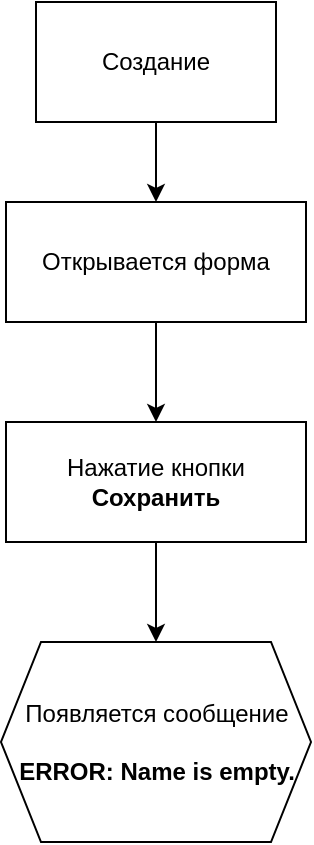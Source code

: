 <mxfile version="26.0.6">
  <diagram name="Страница — 1" id="Cm0MP-e87rY4Y2zoetWl">
    <mxGraphModel dx="1137" dy="633" grid="1" gridSize="10" guides="1" tooltips="1" connect="1" arrows="1" fold="1" page="1" pageScale="1" pageWidth="827" pageHeight="1169" math="0" shadow="0">
      <root>
        <mxCell id="0" />
        <mxCell id="1" parent="0" />
        <mxCell id="2foq3zUWt_Xz09FHihWp-3" style="edgeStyle=orthogonalEdgeStyle;rounded=0;orthogonalLoop=1;jettySize=auto;html=1;" edge="1" parent="1" source="2foq3zUWt_Xz09FHihWp-1" target="2foq3zUWt_Xz09FHihWp-2">
          <mxGeometry relative="1" as="geometry" />
        </mxCell>
        <mxCell id="2foq3zUWt_Xz09FHihWp-1" value="Создание" style="rounded=0;whiteSpace=wrap;html=1;" vertex="1" parent="1">
          <mxGeometry x="110" y="50" width="120" height="60" as="geometry" />
        </mxCell>
        <mxCell id="2foq3zUWt_Xz09FHihWp-5" style="edgeStyle=orthogonalEdgeStyle;rounded=0;orthogonalLoop=1;jettySize=auto;html=1;" edge="1" parent="1" source="2foq3zUWt_Xz09FHihWp-2" target="2foq3zUWt_Xz09FHihWp-4">
          <mxGeometry relative="1" as="geometry" />
        </mxCell>
        <mxCell id="2foq3zUWt_Xz09FHihWp-2" value="Открывается форма" style="rounded=0;whiteSpace=wrap;html=1;" vertex="1" parent="1">
          <mxGeometry x="95" y="150" width="150" height="60" as="geometry" />
        </mxCell>
        <mxCell id="2foq3zUWt_Xz09FHihWp-7" style="edgeStyle=orthogonalEdgeStyle;rounded=0;orthogonalLoop=1;jettySize=auto;html=1;entryX=0.5;entryY=0;entryDx=0;entryDy=0;" edge="1" parent="1" source="2foq3zUWt_Xz09FHihWp-4" target="2foq3zUWt_Xz09FHihWp-10">
          <mxGeometry relative="1" as="geometry">
            <mxPoint x="170" y="370" as="targetPoint" />
          </mxGeometry>
        </mxCell>
        <mxCell id="2foq3zUWt_Xz09FHihWp-4" value="Нажатие кнопки &lt;b&gt;Сохранить&lt;/b&gt;" style="rounded=0;whiteSpace=wrap;html=1;" vertex="1" parent="1">
          <mxGeometry x="95" y="260" width="150" height="60" as="geometry" />
        </mxCell>
        <mxCell id="2foq3zUWt_Xz09FHihWp-10" value="Появляется сообщение&lt;br&gt;&lt;div&gt;&lt;span style=&quot;box-sizing: inherit; margin: 0px;&quot;&gt;&lt;br&gt;&lt;b&gt;ERROR: Name is empty.&lt;/b&gt;&lt;br&gt;&lt;/span&gt;&lt;/div&gt;" style="shape=hexagon;perimeter=hexagonPerimeter2;whiteSpace=wrap;html=1;fixedSize=1;" vertex="1" parent="1">
          <mxGeometry x="92.5" y="370" width="155" height="100" as="geometry" />
        </mxCell>
      </root>
    </mxGraphModel>
  </diagram>
</mxfile>
